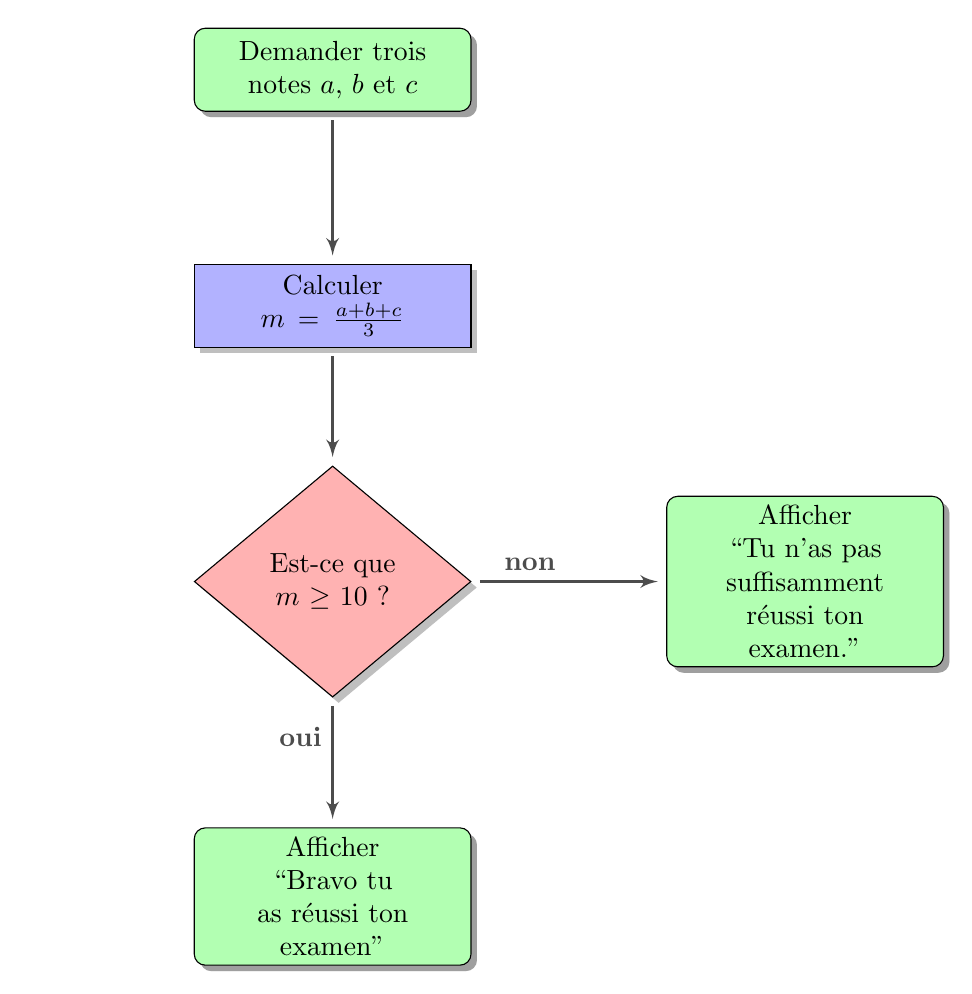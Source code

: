 \usetikzlibrary{shadows,arrows, shapes}

% Define block styles


\tikzstyle{boxstyle} =  [draw, text width=8em, text centered, minimum width=10em,  minimum height=3em, drop shadow]

\tikzstyle{boxinput} = [boxstyle, rounded corners, drop shadow, fill=green!30]
\tikzstyle{instruction} = [boxstyle,  fill=blue!30]
\tikzstyle{ifthen} = [boxstyle,  text width=5em, diamond, fill=red!30]

\tikzstyle{line} = [draw, very thick, shorten <=3pt,shorten >=3pt, color=black!70, -latex']



\begin{tikzpicture}[scale=1,every node/.style={transform shape}]


%Draw diagram elements
\path node(P1)[ifthen] {Est-ce que $m \ge 10$ ?};
\path (P1)+(0,6.5) node(P0)[boxinput] {Demander trois notes $a$, $b$ et $c$};
\path (P1)+(0,3.5) node(P00)[instruction] {Calculer $m = \frac{a+b+c}{3}$};
\path (P1)+(0,-4) node(P2)[boxinput] {Afficher 

``Bravo tu as r\'eussi ton examen''};
\path (P1)+(6,0) node(P3)[boxinput] {Afficher 

``Tu n'as pas suffisamment r\'eussi ton examen.''};


% Draw arrows between elements
\path[line] (P1.south) -- node [left,pos=0.3] {\bf oui} (P2);
\path[line] (P1.east) -- node [above, pos=0.3] {\bf non} (P3);
\path[line] (P0.south) -- (P00);
\path[line] (P00.south) -- (P1);



\end{tikzpicture}
